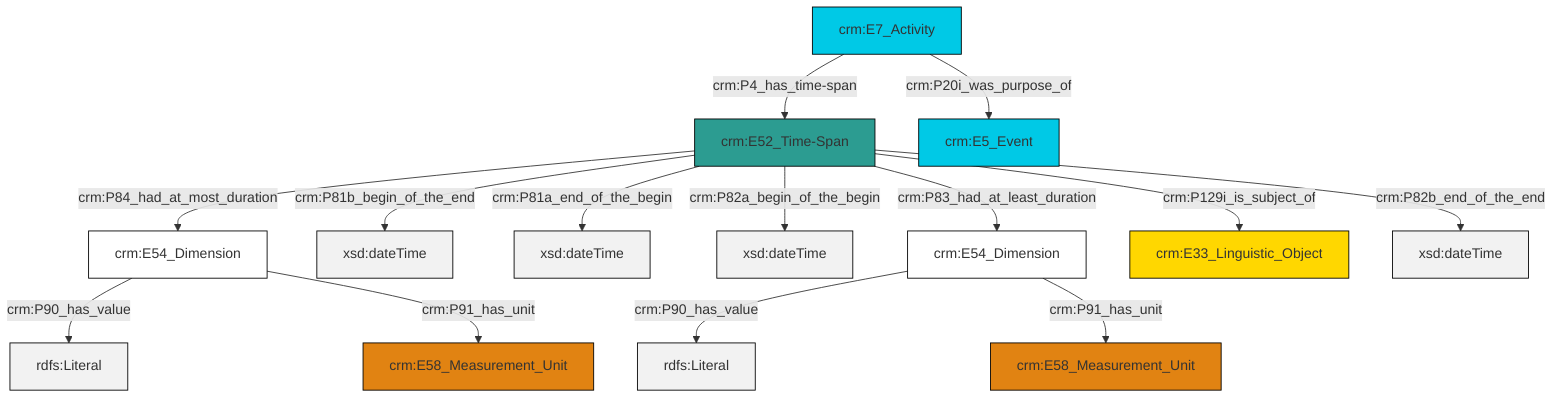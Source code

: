 graph TD
classDef Literal fill:#f2f2f2,stroke:#000000;
classDef CRM_Entity fill:#FFFFFF,stroke:#000000;
classDef Temporal_Entity fill:#00C9E6, stroke:#000000;
classDef Type fill:#E18312, stroke:#000000;
classDef Time-Span fill:#2C9C91, stroke:#000000;
classDef Appellation fill:#FFEB7F, stroke:#000000;
classDef Place fill:#008836, stroke:#000000;
classDef Persistent_Item fill:#B266B2, stroke:#000000;
classDef Conceptual_Object fill:#FFD700, stroke:#000000;
classDef Physical_Thing fill:#D2B48C, stroke:#000000;
classDef Actor fill:#f58aad, stroke:#000000;
classDef PC_Classes fill:#4ce600, stroke:#000000;
classDef Multi fill:#cccccc,stroke:#000000;

4["crm:E52_Time-Span"]:::Time-Span -->|crm:P81b_begin_of_the_end| 5[xsd:dateTime]:::Literal
4["crm:E52_Time-Span"]:::Time-Span -->|crm:P81a_end_of_the_begin| 6[xsd:dateTime]:::Literal
10["crm:E7_Activity"]:::Temporal_Entity -->|crm:P4_has_time-span| 4["crm:E52_Time-Span"]:::Time-Span
4["crm:E52_Time-Span"]:::Time-Span -->|crm:P82a_begin_of_the_begin| 12[xsd:dateTime]:::Literal
4["crm:E52_Time-Span"]:::Time-Span -->|crm:P84_had_at_most_duration| 13["crm:E54_Dimension"]:::CRM_Entity
13["crm:E54_Dimension"]:::CRM_Entity -->|crm:P90_has_value| 16[rdfs:Literal]:::Literal
4["crm:E52_Time-Span"]:::Time-Span -->|crm:P83_had_at_least_duration| 2["crm:E54_Dimension"]:::CRM_Entity
4["crm:E52_Time-Span"]:::Time-Span -->|crm:P129i_is_subject_of| 17["crm:E33_Linguistic_Object"]:::Conceptual_Object
4["crm:E52_Time-Span"]:::Time-Span -->|crm:P82b_end_of_the_end| 20[xsd:dateTime]:::Literal
2["crm:E54_Dimension"]:::CRM_Entity -->|crm:P90_has_value| 21[rdfs:Literal]:::Literal
10["crm:E7_Activity"]:::Temporal_Entity -->|crm:P20i_was_purpose_of| 8["crm:E5_Event"]:::Temporal_Entity
13["crm:E54_Dimension"]:::CRM_Entity -->|crm:P91_has_unit| 0["crm:E58_Measurement_Unit"]:::Type
2["crm:E54_Dimension"]:::CRM_Entity -->|crm:P91_has_unit| 14["crm:E58_Measurement_Unit"]:::Type